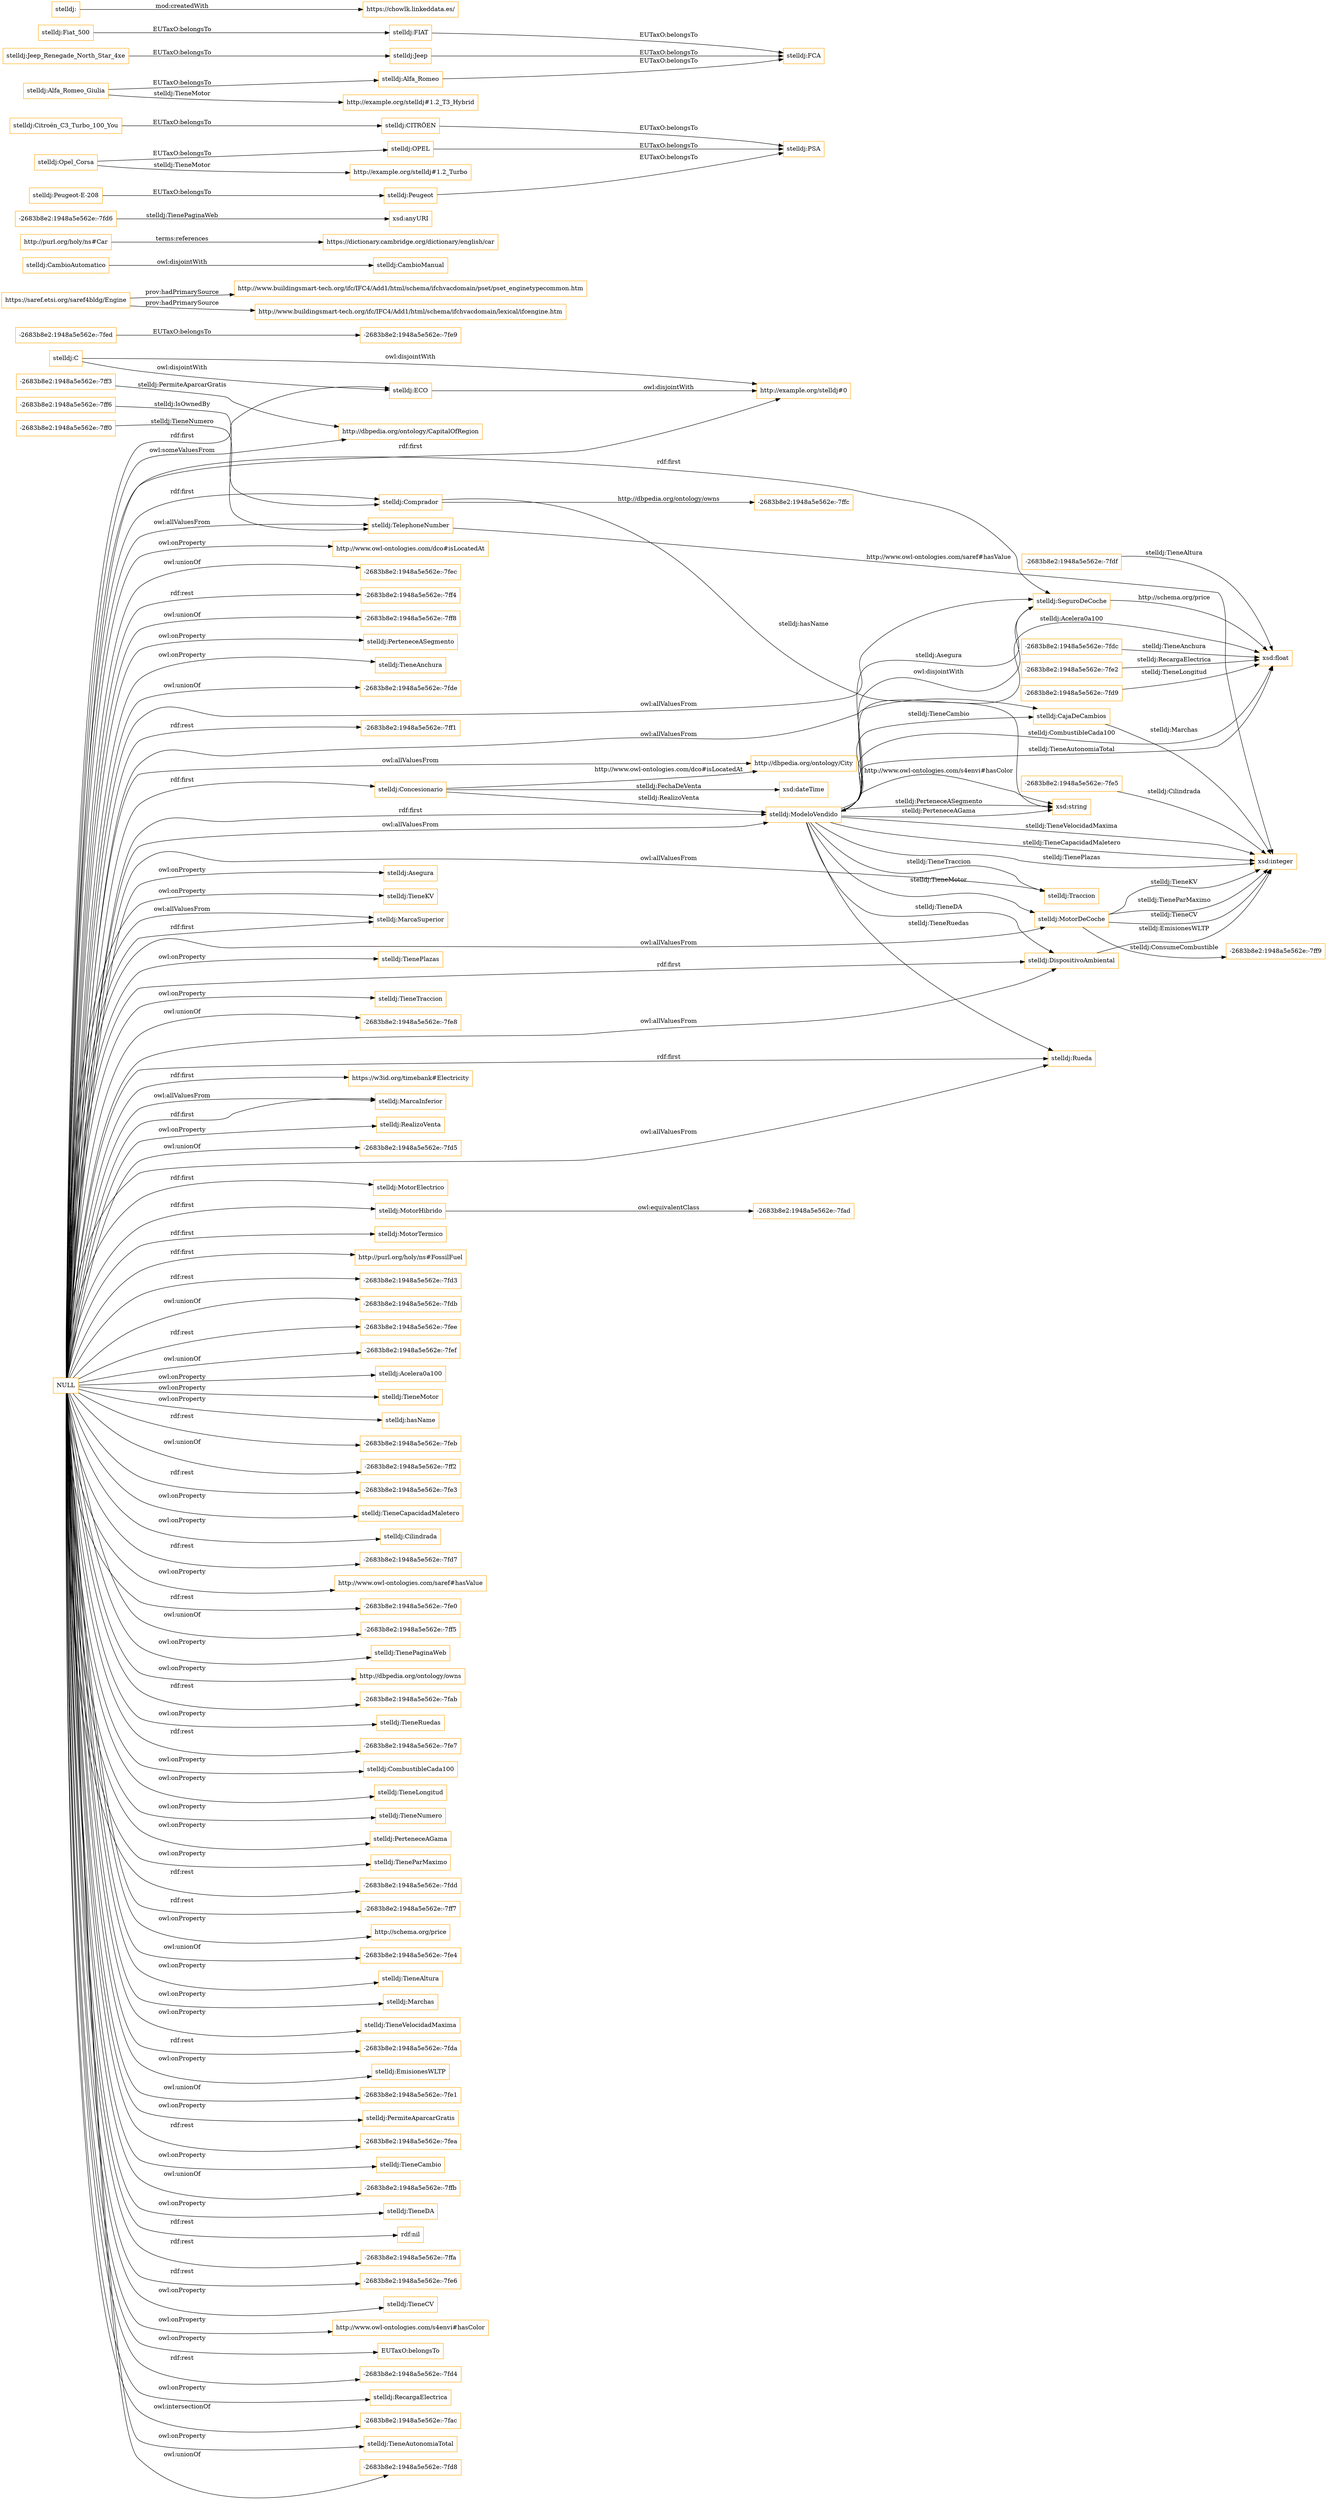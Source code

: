 digraph ar2dtool_diagram { 
rankdir=LR;
size="1501"
node [shape = rectangle, color="orange"]; "stelldj:Traccion" "stelldj:SeguroDeCoche" "-2683b8e2:1948a5e562e:-7ff9" "-2683b8e2:1948a5e562e:-7fed" "-2683b8e2:1948a5e562e:-7ff3" "-2683b8e2:1948a5e562e:-7fdc" "-2683b8e2:1948a5e562e:-7fe2" "stelldj:MarcaSuperior" "http://dbpedia.org/ontology/CapitalOfRegion" "stelldj:DispositivoAmbiental" "https://saref.etsi.org/saref4bldg/Engine" "stelldj:TelephoneNumber" "stelldj:Comprador" "stelldj:MotorDeCoche" "stelldj:Rueda" "-2683b8e2:1948a5e562e:-7fad" "stelldj:Concesionario" "stelldj:CambioManual" "-2683b8e2:1948a5e562e:-7fd9" "-2683b8e2:1948a5e562e:-7ff0" "-2683b8e2:1948a5e562e:-7ffc" "https://w3id.org/timebank#Electricity" "stelldj:CajaDeCambios" "-2683b8e2:1948a5e562e:-7ff6" "stelldj:MarcaInferior" "stelldj:CambioAutomatico" "http://dbpedia.org/ontology/City" "stelldj:C" "stelldj:ECO" "http://purl.org/holy/ns#Car" "stelldj:ModeloVendido" "-2683b8e2:1948a5e562e:-7fe5" "stelldj:MotorElectrico" "stelldj:MotorHibrido" "-2683b8e2:1948a5e562e:-7fdf" "-2683b8e2:1948a5e562e:-7fd6" "-2683b8e2:1948a5e562e:-7fe9" "http://example.org/stelldj#0" "stelldj:MotorTermico" "http://purl.org/holy/ns#FossilFuel" ; /*classes style*/
	"stelldj:C" -> "http://example.org/stelldj#0" [ label = "owl:disjointWith" ];
	"stelldj:C" -> "stelldj:ECO" [ label = "owl:disjointWith" ];
	"stelldj:Citroën_C3_Turbo_100_You" -> "stelldj:CITRÖEN" [ label = "EUTaxO:belongsTo" ];
	"stelldj:Fiat_500" -> "stelldj:FIAT" [ label = "EUTaxO:belongsTo" ];
	"stelldj:Jeep_Renegade_North_Star_4xe" -> "stelldj:Jeep" [ label = "EUTaxO:belongsTo" ];
	"http://purl.org/holy/ns#Car" -> "https://dictionary.cambridge.org/dictionary/english/car" [ label = "terms:references" ];
	"stelldj:Opel_Corsa" -> "stelldj:OPEL" [ label = "EUTaxO:belongsTo" ];
	"stelldj:Opel_Corsa" -> "http://example.org/stelldj#1.2_Turbo" [ label = "stelldj:TieneMotor" ];
	"stelldj:Alfa_Romeo_Giulia" -> "stelldj:Alfa_Romeo" [ label = "EUTaxO:belongsTo" ];
	"stelldj:Alfa_Romeo_Giulia" -> "http://example.org/stelldj#1.2_T3_Hybrid" [ label = "stelldj:TieneMotor" ];
	"stelldj:CITRÖEN" -> "stelldj:PSA" [ label = "EUTaxO:belongsTo" ];
	"stelldj:FIAT" -> "stelldj:FCA" [ label = "EUTaxO:belongsTo" ];
	"stelldj:CambioAutomatico" -> "stelldj:CambioManual" [ label = "owl:disjointWith" ];
	"NULL" -> "-2683b8e2:1948a5e562e:-7fd3" [ label = "rdf:rest" ];
	"NULL" -> "stelldj:Traccion" [ label = "owl:allValuesFrom" ];
	"NULL" -> "-2683b8e2:1948a5e562e:-7fdb" [ label = "owl:unionOf" ];
	"NULL" -> "-2683b8e2:1948a5e562e:-7fee" [ label = "rdf:rest" ];
	"NULL" -> "-2683b8e2:1948a5e562e:-7fef" [ label = "owl:unionOf" ];
	"NULL" -> "stelldj:Acelera0a100" [ label = "owl:onProperty" ];
	"NULL" -> "stelldj:MarcaInferior" [ label = "owl:allValuesFrom" ];
	"NULL" -> "stelldj:TieneMotor" [ label = "owl:onProperty" ];
	"NULL" -> "stelldj:hasName" [ label = "owl:onProperty" ];
	"NULL" -> "-2683b8e2:1948a5e562e:-7feb" [ label = "rdf:rest" ];
	"NULL" -> "-2683b8e2:1948a5e562e:-7ff2" [ label = "owl:unionOf" ];
	"NULL" -> "stelldj:Comprador" [ label = "rdf:first" ];
	"NULL" -> "-2683b8e2:1948a5e562e:-7fe3" [ label = "rdf:rest" ];
	"NULL" -> "stelldj:TieneCapacidadMaletero" [ label = "owl:onProperty" ];
	"NULL" -> "stelldj:Cilindrada" [ label = "owl:onProperty" ];
	"NULL" -> "-2683b8e2:1948a5e562e:-7fd7" [ label = "rdf:rest" ];
	"NULL" -> "stelldj:MotorTermico" [ label = "rdf:first" ];
	"NULL" -> "http://www.owl-ontologies.com/saref#hasValue" [ label = "owl:onProperty" ];
	"NULL" -> "-2683b8e2:1948a5e562e:-7fe0" [ label = "rdf:rest" ];
	"NULL" -> "-2683b8e2:1948a5e562e:-7ff5" [ label = "owl:unionOf" ];
	"NULL" -> "stelldj:TienePaginaWeb" [ label = "owl:onProperty" ];
	"NULL" -> "http://dbpedia.org/ontology/owns" [ label = "owl:onProperty" ];
	"NULL" -> "-2683b8e2:1948a5e562e:-7fab" [ label = "rdf:rest" ];
	"NULL" -> "stelldj:TieneRuedas" [ label = "owl:onProperty" ];
	"NULL" -> "-2683b8e2:1948a5e562e:-7fe7" [ label = "rdf:rest" ];
	"NULL" -> "stelldj:CombustibleCada100" [ label = "owl:onProperty" ];
	"NULL" -> "stelldj:TieneLongitud" [ label = "owl:onProperty" ];
	"NULL" -> "stelldj:TieneNumero" [ label = "owl:onProperty" ];
	"NULL" -> "http://example.org/stelldj#0" [ label = "rdf:first" ];
	"NULL" -> "stelldj:ModeloVendido" [ label = "owl:allValuesFrom" ];
	"NULL" -> "stelldj:PerteneceAGama" [ label = "owl:onProperty" ];
	"NULL" -> "stelldj:TieneParMaximo" [ label = "owl:onProperty" ];
	"NULL" -> "-2683b8e2:1948a5e562e:-7fdd" [ label = "rdf:rest" ];
	"NULL" -> "-2683b8e2:1948a5e562e:-7ff7" [ label = "rdf:rest" ];
	"NULL" -> "http://schema.org/price" [ label = "owl:onProperty" ];
	"NULL" -> "-2683b8e2:1948a5e562e:-7fe4" [ label = "owl:unionOf" ];
	"NULL" -> "stelldj:TieneAltura" [ label = "owl:onProperty" ];
	"NULL" -> "stelldj:Marchas" [ label = "owl:onProperty" ];
	"NULL" -> "stelldj:TieneVelocidadMaxima" [ label = "owl:onProperty" ];
	"NULL" -> "-2683b8e2:1948a5e562e:-7fda" [ label = "rdf:rest" ];
	"NULL" -> "stelldj:EmisionesWLTP" [ label = "owl:onProperty" ];
	"NULL" -> "-2683b8e2:1948a5e562e:-7fe1" [ label = "owl:unionOf" ];
	"NULL" -> "stelldj:PermiteAparcarGratis" [ label = "owl:onProperty" ];
	"NULL" -> "stelldj:ModeloVendido" [ label = "rdf:first" ];
	"NULL" -> "stelldj:Rueda" [ label = "owl:allValuesFrom" ];
	"NULL" -> "-2683b8e2:1948a5e562e:-7fea" [ label = "rdf:rest" ];
	"NULL" -> "stelldj:CajaDeCambios" [ label = "owl:allValuesFrom" ];
	"NULL" -> "stelldj:TieneCambio" [ label = "owl:onProperty" ];
	"NULL" -> "-2683b8e2:1948a5e562e:-7ffb" [ label = "owl:unionOf" ];
	"NULL" -> "https://w3id.org/timebank#Electricity" [ label = "rdf:first" ];
	"NULL" -> "stelldj:TieneDA" [ label = "owl:onProperty" ];
	"NULL" -> "rdf:nil" [ label = "rdf:rest" ];
	"NULL" -> "-2683b8e2:1948a5e562e:-7ffa" [ label = "rdf:rest" ];
	"NULL" -> "stelldj:DispositivoAmbiental" [ label = "owl:allValuesFrom" ];
	"NULL" -> "-2683b8e2:1948a5e562e:-7fe6" [ label = "rdf:rest" ];
	"NULL" -> "stelldj:DispositivoAmbiental" [ label = "rdf:first" ];
	"NULL" -> "stelldj:TieneCV" [ label = "owl:onProperty" ];
	"NULL" -> "http://purl.org/holy/ns#FossilFuel" [ label = "rdf:first" ];
	"NULL" -> "http://www.owl-ontologies.com/s4envi#hasColor" [ label = "owl:onProperty" ];
	"NULL" -> "stelldj:MarcaSuperior" [ label = "rdf:first" ];
	"NULL" -> "EUTaxO:belongsTo" [ label = "owl:onProperty" ];
	"NULL" -> "stelldj:SeguroDeCoche" [ label = "owl:allValuesFrom" ];
	"NULL" -> "stelldj:SeguroDeCoche" [ label = "rdf:first" ];
	"NULL" -> "stelldj:Concesionario" [ label = "rdf:first" ];
	"NULL" -> "stelldj:MotorElectrico" [ label = "rdf:first" ];
	"NULL" -> "-2683b8e2:1948a5e562e:-7fd4" [ label = "rdf:rest" ];
	"NULL" -> "stelldj:RecargaElectrica" [ label = "owl:onProperty" ];
	"NULL" -> "stelldj:Rueda" [ label = "rdf:first" ];
	"NULL" -> "-2683b8e2:1948a5e562e:-7fac" [ label = "owl:intersectionOf" ];
	"NULL" -> "stelldj:ECO" [ label = "rdf:first" ];
	"NULL" -> "stelldj:TieneAutonomiaTotal" [ label = "owl:onProperty" ];
	"NULL" -> "-2683b8e2:1948a5e562e:-7fd8" [ label = "owl:unionOf" ];
	"NULL" -> "http://www.owl-ontologies.com/dco#isLocatedAt" [ label = "owl:onProperty" ];
	"NULL" -> "stelldj:MarcaInferior" [ label = "rdf:first" ];
	"NULL" -> "http://dbpedia.org/ontology/CapitalOfRegion" [ label = "owl:someValuesFrom" ];
	"NULL" -> "stelldj:MotorHibrido" [ label = "rdf:first" ];
	"NULL" -> "-2683b8e2:1948a5e562e:-7fec" [ label = "owl:unionOf" ];
	"NULL" -> "-2683b8e2:1948a5e562e:-7ff4" [ label = "rdf:rest" ];
	"NULL" -> "-2683b8e2:1948a5e562e:-7ff8" [ label = "owl:unionOf" ];
	"NULL" -> "stelldj:PerteneceASegmento" [ label = "owl:onProperty" ];
	"NULL" -> "stelldj:TieneAnchura" [ label = "owl:onProperty" ];
	"NULL" -> "-2683b8e2:1948a5e562e:-7fde" [ label = "owl:unionOf" ];
	"NULL" -> "-2683b8e2:1948a5e562e:-7ff1" [ label = "rdf:rest" ];
	"NULL" -> "stelldj:TelephoneNumber" [ label = "owl:allValuesFrom" ];
	"NULL" -> "stelldj:MotorDeCoche" [ label = "owl:allValuesFrom" ];
	"NULL" -> "http://dbpedia.org/ontology/City" [ label = "owl:allValuesFrom" ];
	"NULL" -> "stelldj:Asegura" [ label = "owl:onProperty" ];
	"NULL" -> "stelldj:MarcaSuperior" [ label = "owl:allValuesFrom" ];
	"NULL" -> "stelldj:TieneKV" [ label = "owl:onProperty" ];
	"NULL" -> "stelldj:TienePlazas" [ label = "owl:onProperty" ];
	"NULL" -> "stelldj:TieneTraccion" [ label = "owl:onProperty" ];
	"NULL" -> "-2683b8e2:1948a5e562e:-7fe8" [ label = "owl:unionOf" ];
	"NULL" -> "stelldj:RealizoVenta" [ label = "owl:onProperty" ];
	"NULL" -> "-2683b8e2:1948a5e562e:-7fd5" [ label = "owl:unionOf" ];
	"stelldj:Alfa_Romeo" -> "stelldj:FCA" [ label = "EUTaxO:belongsTo" ];
	"stelldj:Peugeot" -> "stelldj:PSA" [ label = "EUTaxO:belongsTo" ];
	"stelldj:Jeep" -> "stelldj:FCA" [ label = "EUTaxO:belongsTo" ];
	"stelldj:OPEL" -> "stelldj:PSA" [ label = "EUTaxO:belongsTo" ];
	"stelldj:MotorHibrido" -> "-2683b8e2:1948a5e562e:-7fad" [ label = "owl:equivalentClass" ];
	"stelldj:Peugeot-E-208" -> "stelldj:Peugeot" [ label = "EUTaxO:belongsTo" ];
	"https://saref.etsi.org/saref4bldg/Engine" -> "http://www.buildingsmart-tech.org/ifc/IFC4/Add1/html/schema/ifchvacdomain/pset/pset_enginetypecommon.htm" [ label = "prov:hadPrimarySource" ];
	"https://saref.etsi.org/saref4bldg/Engine" -> "http://www.buildingsmart-tech.org/ifc/IFC4/Add1/html/schema/ifchvacdomain/lexical/ifcengine.htm" [ label = "prov:hadPrimarySource" ];
	"stelldj:ECO" -> "http://example.org/stelldj#0" [ label = "owl:disjointWith" ];
	"stelldj:ModeloVendido" -> "stelldj:SeguroDeCoche" [ label = "owl:disjointWith" ];
	"stelldj:" -> "https://chowlk.linkeddata.es/" [ label = "mod:createdWith" ];
	"-2683b8e2:1948a5e562e:-7ff6" -> "stelldj:Comprador" [ label = "stelldj:IsOwnedBy" ];
	"stelldj:Comprador" -> "xsd:string" [ label = "stelldj:hasName" ];
	"stelldj:Concesionario" -> "xsd:dateTime" [ label = "stelldj:FechaDeVenta" ];
	"-2683b8e2:1948a5e562e:-7ff0" -> "stelldj:TelephoneNumber" [ label = "stelldj:TieneNumero" ];
	"stelldj:ModeloVendido" -> "stelldj:Traccion" [ label = "stelldj:TieneTraccion" ];
	"-2683b8e2:1948a5e562e:-7fd6" -> "xsd:anyURI" [ label = "stelldj:TienePaginaWeb" ];
	"-2683b8e2:1948a5e562e:-7fd9" -> "xsd:float" [ label = "stelldj:TieneLongitud" ];
	"-2683b8e2:1948a5e562e:-7fdf" -> "xsd:float" [ label = "stelldj:TieneAltura" ];
	"stelldj:ModeloVendido" -> "xsd:float" [ label = "stelldj:Acelera0a100" ];
	"stelldj:MotorDeCoche" -> "xsd:integer" [ label = "stelldj:TieneCV" ];
	"stelldj:TelephoneNumber" -> "xsd:integer" [ label = "http://www.owl-ontologies.com/saref#hasValue" ];
	"stelldj:ModeloVendido" -> "stelldj:Rueda" [ label = "stelldj:TieneRuedas" ];
	"stelldj:MotorDeCoche" -> "-2683b8e2:1948a5e562e:-7ff9" [ label = "stelldj:ConsumeCombustible" ];
	"stelldj:Concesionario" -> "stelldj:ModeloVendido" [ label = "stelldj:RealizoVenta" ];
	"stelldj:Concesionario" -> "http://dbpedia.org/ontology/City" [ label = "http://www.owl-ontologies.com/dco#isLocatedAt" ];
	"stelldj:SeguroDeCoche" -> "xsd:float" [ label = "http://schema.org/price" ];
	"stelldj:SeguroDeCoche" -> "stelldj:ModeloVendido" [ label = "stelldj:Asegura" ];
	"stelldj:ModeloVendido" -> "stelldj:DispositivoAmbiental" [ label = "stelldj:TieneDA" ];
	"stelldj:ModeloVendido" -> "stelldj:CajaDeCambios" [ label = "stelldj:TieneCambio" ];
	"stelldj:ModeloVendido" -> "xsd:float" [ label = "stelldj:CombustibleCada100" ];
	"-2683b8e2:1948a5e562e:-7fdc" -> "xsd:float" [ label = "stelldj:TieneAnchura" ];
	"stelldj:ModeloVendido" -> "xsd:string" [ label = "stelldj:PerteneceAGama" ];
	"stelldj:ModeloVendido" -> "xsd:integer" [ label = "stelldj:TieneVelocidadMaxima" ];
	"stelldj:ModeloVendido" -> "xsd:integer" [ label = "stelldj:TieneCapacidadMaletero" ];
	"stelldj:MotorDeCoche" -> "xsd:integer" [ label = "stelldj:TieneKV" ];
	"stelldj:ModeloVendido" -> "xsd:string" [ label = "http://www.owl-ontologies.com/s4envi#hasColor" ];
	"stelldj:ModeloVendido" -> "xsd:float" [ label = "stelldj:TieneAutonomiaTotal" ];
	"-2683b8e2:1948a5e562e:-7fed" -> "-2683b8e2:1948a5e562e:-7fe9" [ label = "EUTaxO:belongsTo" ];
	"stelldj:CajaDeCambios" -> "xsd:integer" [ label = "stelldj:Marchas" ];
	"stelldj:ModeloVendido" -> "stelldj:MotorDeCoche" [ label = "stelldj:TieneMotor" ];
	"stelldj:ModeloVendido" -> "xsd:string" [ label = "stelldj:PerteneceASegmento" ];
	"-2683b8e2:1948a5e562e:-7fe2" -> "xsd:float" [ label = "stelldj:RecargaElectrica" ];
	"stelldj:Comprador" -> "-2683b8e2:1948a5e562e:-7ffc" [ label = "http://dbpedia.org/ontology/owns" ];
	"stelldj:ModeloVendido" -> "xsd:integer" [ label = "stelldj:TienePlazas" ];
	"stelldj:MotorDeCoche" -> "xsd:integer" [ label = "stelldj:TieneParMaximo" ];
	"-2683b8e2:1948a5e562e:-7fe5" -> "xsd:integer" [ label = "stelldj:Cilindrada" ];
	"stelldj:DispositivoAmbiental" -> "xsd:integer" [ label = "stelldj:EmisionesWLTP" ];
	"-2683b8e2:1948a5e562e:-7ff3" -> "http://dbpedia.org/ontology/CapitalOfRegion" [ label = "stelldj:PermiteAparcarGratis" ];

}
